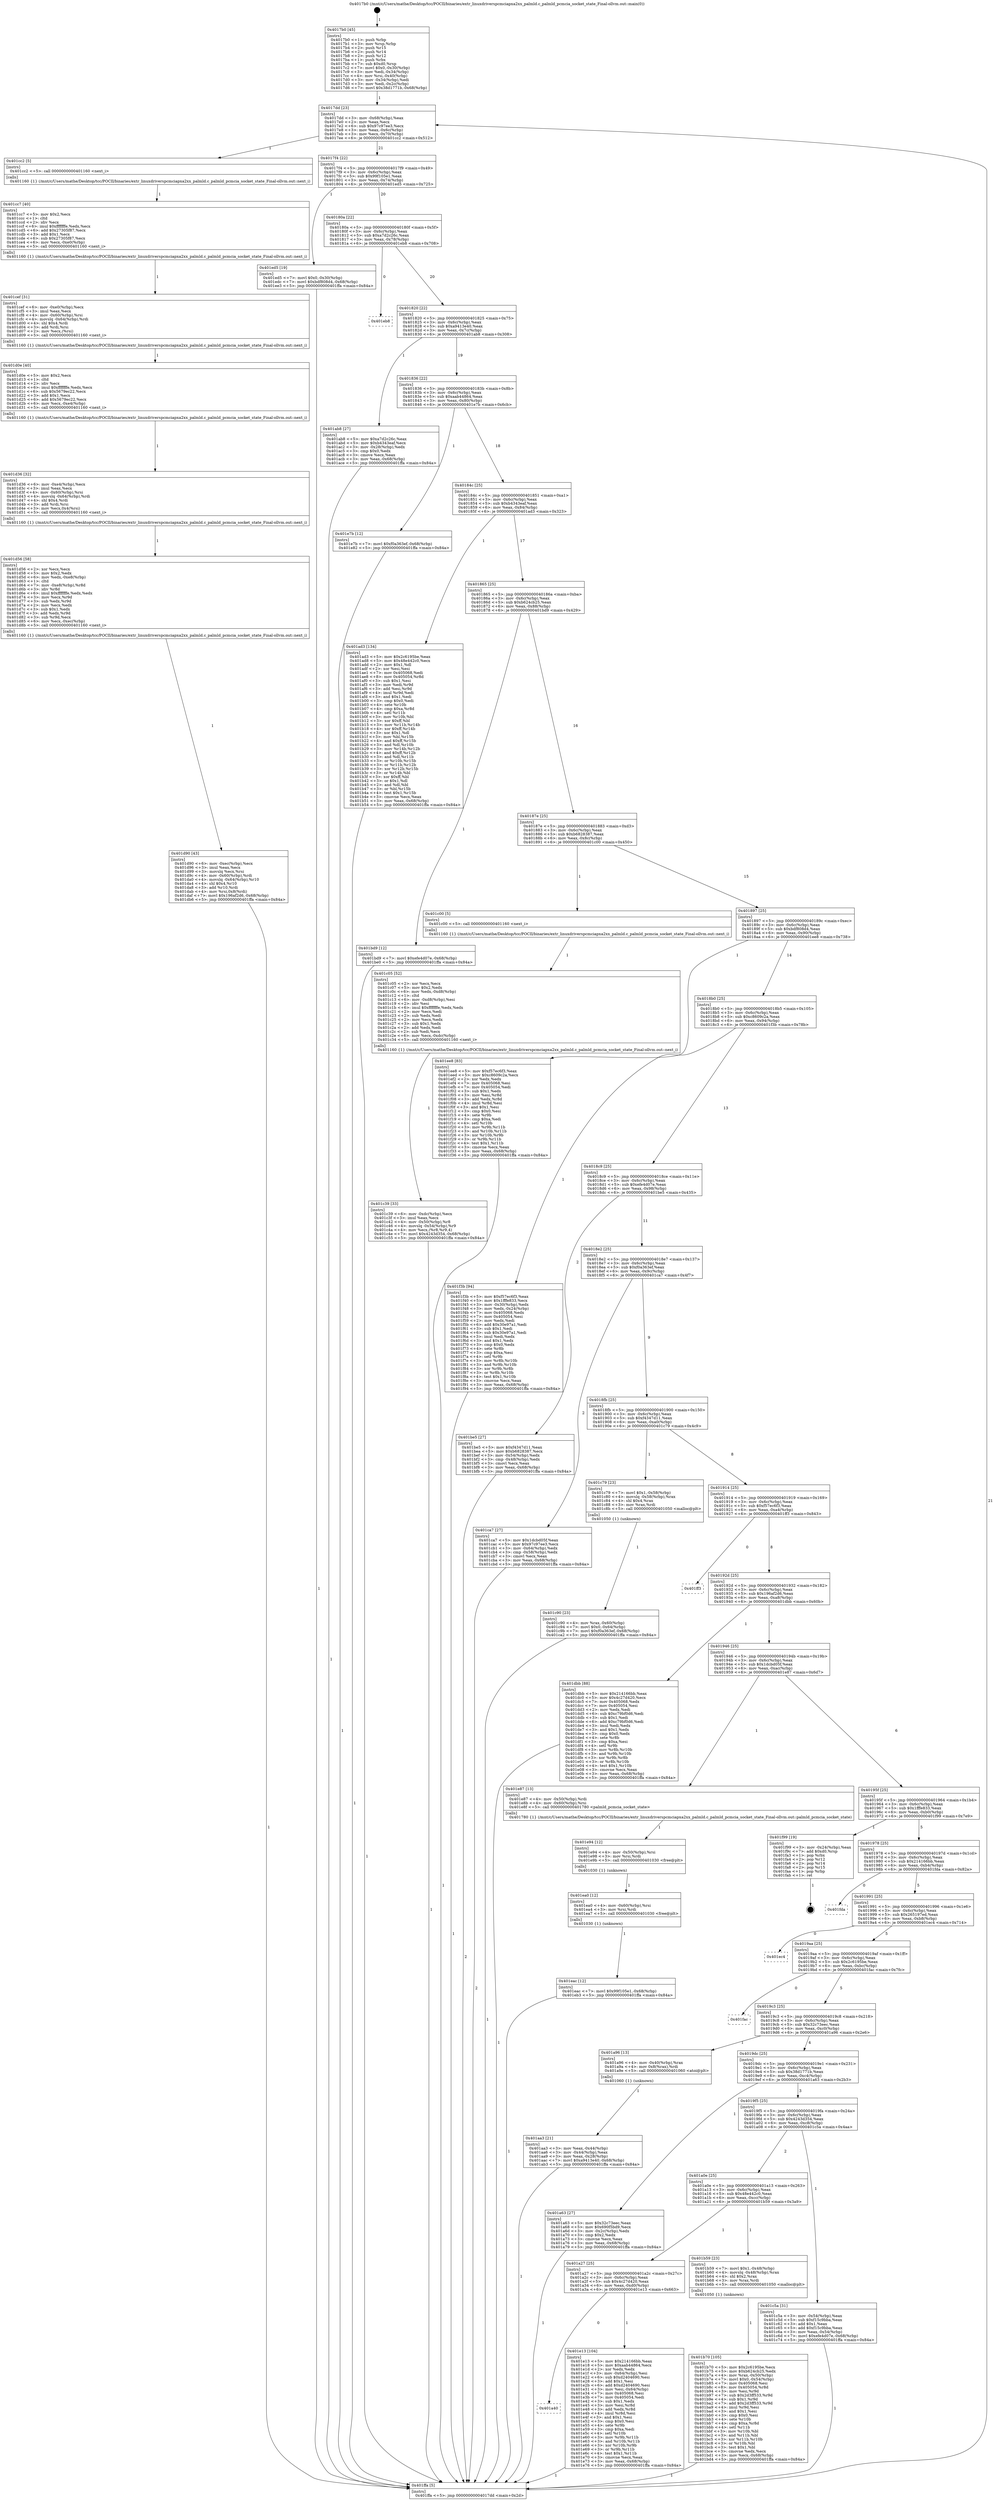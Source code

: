 digraph "0x4017b0" {
  label = "0x4017b0 (/mnt/c/Users/mathe/Desktop/tcc/POCII/binaries/extr_linuxdriverspcmciapxa2xx_palmld.c_palmld_pcmcia_socket_state_Final-ollvm.out::main(0))"
  labelloc = "t"
  node[shape=record]

  Entry [label="",width=0.3,height=0.3,shape=circle,fillcolor=black,style=filled]
  "0x4017dd" [label="{
     0x4017dd [23]\l
     | [instrs]\l
     &nbsp;&nbsp;0x4017dd \<+3\>: mov -0x68(%rbp),%eax\l
     &nbsp;&nbsp;0x4017e0 \<+2\>: mov %eax,%ecx\l
     &nbsp;&nbsp;0x4017e2 \<+6\>: sub $0x97c97ee3,%ecx\l
     &nbsp;&nbsp;0x4017e8 \<+3\>: mov %eax,-0x6c(%rbp)\l
     &nbsp;&nbsp;0x4017eb \<+3\>: mov %ecx,-0x70(%rbp)\l
     &nbsp;&nbsp;0x4017ee \<+6\>: je 0000000000401cc2 \<main+0x512\>\l
  }"]
  "0x401cc2" [label="{
     0x401cc2 [5]\l
     | [instrs]\l
     &nbsp;&nbsp;0x401cc2 \<+5\>: call 0000000000401160 \<next_i\>\l
     | [calls]\l
     &nbsp;&nbsp;0x401160 \{1\} (/mnt/c/Users/mathe/Desktop/tcc/POCII/binaries/extr_linuxdriverspcmciapxa2xx_palmld.c_palmld_pcmcia_socket_state_Final-ollvm.out::next_i)\l
  }"]
  "0x4017f4" [label="{
     0x4017f4 [22]\l
     | [instrs]\l
     &nbsp;&nbsp;0x4017f4 \<+5\>: jmp 00000000004017f9 \<main+0x49\>\l
     &nbsp;&nbsp;0x4017f9 \<+3\>: mov -0x6c(%rbp),%eax\l
     &nbsp;&nbsp;0x4017fc \<+5\>: sub $0x99f105e1,%eax\l
     &nbsp;&nbsp;0x401801 \<+3\>: mov %eax,-0x74(%rbp)\l
     &nbsp;&nbsp;0x401804 \<+6\>: je 0000000000401ed5 \<main+0x725\>\l
  }"]
  Exit [label="",width=0.3,height=0.3,shape=circle,fillcolor=black,style=filled,peripheries=2]
  "0x401ed5" [label="{
     0x401ed5 [19]\l
     | [instrs]\l
     &nbsp;&nbsp;0x401ed5 \<+7\>: movl $0x0,-0x30(%rbp)\l
     &nbsp;&nbsp;0x401edc \<+7\>: movl $0xbdf808d4,-0x68(%rbp)\l
     &nbsp;&nbsp;0x401ee3 \<+5\>: jmp 0000000000401ffa \<main+0x84a\>\l
  }"]
  "0x40180a" [label="{
     0x40180a [22]\l
     | [instrs]\l
     &nbsp;&nbsp;0x40180a \<+5\>: jmp 000000000040180f \<main+0x5f\>\l
     &nbsp;&nbsp;0x40180f \<+3\>: mov -0x6c(%rbp),%eax\l
     &nbsp;&nbsp;0x401812 \<+5\>: sub $0xa7d2c26c,%eax\l
     &nbsp;&nbsp;0x401817 \<+3\>: mov %eax,-0x78(%rbp)\l
     &nbsp;&nbsp;0x40181a \<+6\>: je 0000000000401eb8 \<main+0x708\>\l
  }"]
  "0x401eac" [label="{
     0x401eac [12]\l
     | [instrs]\l
     &nbsp;&nbsp;0x401eac \<+7\>: movl $0x99f105e1,-0x68(%rbp)\l
     &nbsp;&nbsp;0x401eb3 \<+5\>: jmp 0000000000401ffa \<main+0x84a\>\l
  }"]
  "0x401eb8" [label="{
     0x401eb8\l
  }", style=dashed]
  "0x401820" [label="{
     0x401820 [22]\l
     | [instrs]\l
     &nbsp;&nbsp;0x401820 \<+5\>: jmp 0000000000401825 \<main+0x75\>\l
     &nbsp;&nbsp;0x401825 \<+3\>: mov -0x6c(%rbp),%eax\l
     &nbsp;&nbsp;0x401828 \<+5\>: sub $0xa9413e40,%eax\l
     &nbsp;&nbsp;0x40182d \<+3\>: mov %eax,-0x7c(%rbp)\l
     &nbsp;&nbsp;0x401830 \<+6\>: je 0000000000401ab8 \<main+0x308\>\l
  }"]
  "0x401ea0" [label="{
     0x401ea0 [12]\l
     | [instrs]\l
     &nbsp;&nbsp;0x401ea0 \<+4\>: mov -0x60(%rbp),%rsi\l
     &nbsp;&nbsp;0x401ea4 \<+3\>: mov %rsi,%rdi\l
     &nbsp;&nbsp;0x401ea7 \<+5\>: call 0000000000401030 \<free@plt\>\l
     | [calls]\l
     &nbsp;&nbsp;0x401030 \{1\} (unknown)\l
  }"]
  "0x401ab8" [label="{
     0x401ab8 [27]\l
     | [instrs]\l
     &nbsp;&nbsp;0x401ab8 \<+5\>: mov $0xa7d2c26c,%eax\l
     &nbsp;&nbsp;0x401abd \<+5\>: mov $0xb4343eaf,%ecx\l
     &nbsp;&nbsp;0x401ac2 \<+3\>: mov -0x28(%rbp),%edx\l
     &nbsp;&nbsp;0x401ac5 \<+3\>: cmp $0x0,%edx\l
     &nbsp;&nbsp;0x401ac8 \<+3\>: cmove %ecx,%eax\l
     &nbsp;&nbsp;0x401acb \<+3\>: mov %eax,-0x68(%rbp)\l
     &nbsp;&nbsp;0x401ace \<+5\>: jmp 0000000000401ffa \<main+0x84a\>\l
  }"]
  "0x401836" [label="{
     0x401836 [22]\l
     | [instrs]\l
     &nbsp;&nbsp;0x401836 \<+5\>: jmp 000000000040183b \<main+0x8b\>\l
     &nbsp;&nbsp;0x40183b \<+3\>: mov -0x6c(%rbp),%eax\l
     &nbsp;&nbsp;0x40183e \<+5\>: sub $0xaab44864,%eax\l
     &nbsp;&nbsp;0x401843 \<+3\>: mov %eax,-0x80(%rbp)\l
     &nbsp;&nbsp;0x401846 \<+6\>: je 0000000000401e7b \<main+0x6cb\>\l
  }"]
  "0x401e94" [label="{
     0x401e94 [12]\l
     | [instrs]\l
     &nbsp;&nbsp;0x401e94 \<+4\>: mov -0x50(%rbp),%rsi\l
     &nbsp;&nbsp;0x401e98 \<+3\>: mov %rsi,%rdi\l
     &nbsp;&nbsp;0x401e9b \<+5\>: call 0000000000401030 \<free@plt\>\l
     | [calls]\l
     &nbsp;&nbsp;0x401030 \{1\} (unknown)\l
  }"]
  "0x401e7b" [label="{
     0x401e7b [12]\l
     | [instrs]\l
     &nbsp;&nbsp;0x401e7b \<+7\>: movl $0xf0a363ef,-0x68(%rbp)\l
     &nbsp;&nbsp;0x401e82 \<+5\>: jmp 0000000000401ffa \<main+0x84a\>\l
  }"]
  "0x40184c" [label="{
     0x40184c [25]\l
     | [instrs]\l
     &nbsp;&nbsp;0x40184c \<+5\>: jmp 0000000000401851 \<main+0xa1\>\l
     &nbsp;&nbsp;0x401851 \<+3\>: mov -0x6c(%rbp),%eax\l
     &nbsp;&nbsp;0x401854 \<+5\>: sub $0xb4343eaf,%eax\l
     &nbsp;&nbsp;0x401859 \<+6\>: mov %eax,-0x84(%rbp)\l
     &nbsp;&nbsp;0x40185f \<+6\>: je 0000000000401ad3 \<main+0x323\>\l
  }"]
  "0x401a40" [label="{
     0x401a40\l
  }", style=dashed]
  "0x401ad3" [label="{
     0x401ad3 [134]\l
     | [instrs]\l
     &nbsp;&nbsp;0x401ad3 \<+5\>: mov $0x2c6195be,%eax\l
     &nbsp;&nbsp;0x401ad8 \<+5\>: mov $0x48e442c0,%ecx\l
     &nbsp;&nbsp;0x401add \<+2\>: mov $0x1,%dl\l
     &nbsp;&nbsp;0x401adf \<+2\>: xor %esi,%esi\l
     &nbsp;&nbsp;0x401ae1 \<+7\>: mov 0x405068,%edi\l
     &nbsp;&nbsp;0x401ae8 \<+8\>: mov 0x405054,%r8d\l
     &nbsp;&nbsp;0x401af0 \<+3\>: sub $0x1,%esi\l
     &nbsp;&nbsp;0x401af3 \<+3\>: mov %edi,%r9d\l
     &nbsp;&nbsp;0x401af6 \<+3\>: add %esi,%r9d\l
     &nbsp;&nbsp;0x401af9 \<+4\>: imul %r9d,%edi\l
     &nbsp;&nbsp;0x401afd \<+3\>: and $0x1,%edi\l
     &nbsp;&nbsp;0x401b00 \<+3\>: cmp $0x0,%edi\l
     &nbsp;&nbsp;0x401b03 \<+4\>: sete %r10b\l
     &nbsp;&nbsp;0x401b07 \<+4\>: cmp $0xa,%r8d\l
     &nbsp;&nbsp;0x401b0b \<+4\>: setl %r11b\l
     &nbsp;&nbsp;0x401b0f \<+3\>: mov %r10b,%bl\l
     &nbsp;&nbsp;0x401b12 \<+3\>: xor $0xff,%bl\l
     &nbsp;&nbsp;0x401b15 \<+3\>: mov %r11b,%r14b\l
     &nbsp;&nbsp;0x401b18 \<+4\>: xor $0xff,%r14b\l
     &nbsp;&nbsp;0x401b1c \<+3\>: xor $0x1,%dl\l
     &nbsp;&nbsp;0x401b1f \<+3\>: mov %bl,%r15b\l
     &nbsp;&nbsp;0x401b22 \<+4\>: and $0xff,%r15b\l
     &nbsp;&nbsp;0x401b26 \<+3\>: and %dl,%r10b\l
     &nbsp;&nbsp;0x401b29 \<+3\>: mov %r14b,%r12b\l
     &nbsp;&nbsp;0x401b2c \<+4\>: and $0xff,%r12b\l
     &nbsp;&nbsp;0x401b30 \<+3\>: and %dl,%r11b\l
     &nbsp;&nbsp;0x401b33 \<+3\>: or %r10b,%r15b\l
     &nbsp;&nbsp;0x401b36 \<+3\>: or %r11b,%r12b\l
     &nbsp;&nbsp;0x401b39 \<+3\>: xor %r12b,%r15b\l
     &nbsp;&nbsp;0x401b3c \<+3\>: or %r14b,%bl\l
     &nbsp;&nbsp;0x401b3f \<+3\>: xor $0xff,%bl\l
     &nbsp;&nbsp;0x401b42 \<+3\>: or $0x1,%dl\l
     &nbsp;&nbsp;0x401b45 \<+2\>: and %dl,%bl\l
     &nbsp;&nbsp;0x401b47 \<+3\>: or %bl,%r15b\l
     &nbsp;&nbsp;0x401b4a \<+4\>: test $0x1,%r15b\l
     &nbsp;&nbsp;0x401b4e \<+3\>: cmovne %ecx,%eax\l
     &nbsp;&nbsp;0x401b51 \<+3\>: mov %eax,-0x68(%rbp)\l
     &nbsp;&nbsp;0x401b54 \<+5\>: jmp 0000000000401ffa \<main+0x84a\>\l
  }"]
  "0x401865" [label="{
     0x401865 [25]\l
     | [instrs]\l
     &nbsp;&nbsp;0x401865 \<+5\>: jmp 000000000040186a \<main+0xba\>\l
     &nbsp;&nbsp;0x40186a \<+3\>: mov -0x6c(%rbp),%eax\l
     &nbsp;&nbsp;0x40186d \<+5\>: sub $0xb624cb25,%eax\l
     &nbsp;&nbsp;0x401872 \<+6\>: mov %eax,-0x88(%rbp)\l
     &nbsp;&nbsp;0x401878 \<+6\>: je 0000000000401bd9 \<main+0x429\>\l
  }"]
  "0x401e13" [label="{
     0x401e13 [104]\l
     | [instrs]\l
     &nbsp;&nbsp;0x401e13 \<+5\>: mov $0x214166bb,%eax\l
     &nbsp;&nbsp;0x401e18 \<+5\>: mov $0xaab44864,%ecx\l
     &nbsp;&nbsp;0x401e1d \<+2\>: xor %edx,%edx\l
     &nbsp;&nbsp;0x401e1f \<+3\>: mov -0x64(%rbp),%esi\l
     &nbsp;&nbsp;0x401e22 \<+6\>: sub $0xd2404690,%esi\l
     &nbsp;&nbsp;0x401e28 \<+3\>: add $0x1,%esi\l
     &nbsp;&nbsp;0x401e2b \<+6\>: add $0xd2404690,%esi\l
     &nbsp;&nbsp;0x401e31 \<+3\>: mov %esi,-0x64(%rbp)\l
     &nbsp;&nbsp;0x401e34 \<+7\>: mov 0x405068,%esi\l
     &nbsp;&nbsp;0x401e3b \<+7\>: mov 0x405054,%edi\l
     &nbsp;&nbsp;0x401e42 \<+3\>: sub $0x1,%edx\l
     &nbsp;&nbsp;0x401e45 \<+3\>: mov %esi,%r8d\l
     &nbsp;&nbsp;0x401e48 \<+3\>: add %edx,%r8d\l
     &nbsp;&nbsp;0x401e4b \<+4\>: imul %r8d,%esi\l
     &nbsp;&nbsp;0x401e4f \<+3\>: and $0x1,%esi\l
     &nbsp;&nbsp;0x401e52 \<+3\>: cmp $0x0,%esi\l
     &nbsp;&nbsp;0x401e55 \<+4\>: sete %r9b\l
     &nbsp;&nbsp;0x401e59 \<+3\>: cmp $0xa,%edi\l
     &nbsp;&nbsp;0x401e5c \<+4\>: setl %r10b\l
     &nbsp;&nbsp;0x401e60 \<+3\>: mov %r9b,%r11b\l
     &nbsp;&nbsp;0x401e63 \<+3\>: and %r10b,%r11b\l
     &nbsp;&nbsp;0x401e66 \<+3\>: xor %r10b,%r9b\l
     &nbsp;&nbsp;0x401e69 \<+3\>: or %r9b,%r11b\l
     &nbsp;&nbsp;0x401e6c \<+4\>: test $0x1,%r11b\l
     &nbsp;&nbsp;0x401e70 \<+3\>: cmovne %ecx,%eax\l
     &nbsp;&nbsp;0x401e73 \<+3\>: mov %eax,-0x68(%rbp)\l
     &nbsp;&nbsp;0x401e76 \<+5\>: jmp 0000000000401ffa \<main+0x84a\>\l
  }"]
  "0x401bd9" [label="{
     0x401bd9 [12]\l
     | [instrs]\l
     &nbsp;&nbsp;0x401bd9 \<+7\>: movl $0xefe4d07e,-0x68(%rbp)\l
     &nbsp;&nbsp;0x401be0 \<+5\>: jmp 0000000000401ffa \<main+0x84a\>\l
  }"]
  "0x40187e" [label="{
     0x40187e [25]\l
     | [instrs]\l
     &nbsp;&nbsp;0x40187e \<+5\>: jmp 0000000000401883 \<main+0xd3\>\l
     &nbsp;&nbsp;0x401883 \<+3\>: mov -0x6c(%rbp),%eax\l
     &nbsp;&nbsp;0x401886 \<+5\>: sub $0xb6828387,%eax\l
     &nbsp;&nbsp;0x40188b \<+6\>: mov %eax,-0x8c(%rbp)\l
     &nbsp;&nbsp;0x401891 \<+6\>: je 0000000000401c00 \<main+0x450\>\l
  }"]
  "0x401d90" [label="{
     0x401d90 [43]\l
     | [instrs]\l
     &nbsp;&nbsp;0x401d90 \<+6\>: mov -0xec(%rbp),%ecx\l
     &nbsp;&nbsp;0x401d96 \<+3\>: imul %eax,%ecx\l
     &nbsp;&nbsp;0x401d99 \<+3\>: movslq %ecx,%rsi\l
     &nbsp;&nbsp;0x401d9c \<+4\>: mov -0x60(%rbp),%rdi\l
     &nbsp;&nbsp;0x401da0 \<+4\>: movslq -0x64(%rbp),%r10\l
     &nbsp;&nbsp;0x401da4 \<+4\>: shl $0x4,%r10\l
     &nbsp;&nbsp;0x401da8 \<+3\>: add %r10,%rdi\l
     &nbsp;&nbsp;0x401dab \<+4\>: mov %rsi,0x8(%rdi)\l
     &nbsp;&nbsp;0x401daf \<+7\>: movl $0x196af2d6,-0x68(%rbp)\l
     &nbsp;&nbsp;0x401db6 \<+5\>: jmp 0000000000401ffa \<main+0x84a\>\l
  }"]
  "0x401c00" [label="{
     0x401c00 [5]\l
     | [instrs]\l
     &nbsp;&nbsp;0x401c00 \<+5\>: call 0000000000401160 \<next_i\>\l
     | [calls]\l
     &nbsp;&nbsp;0x401160 \{1\} (/mnt/c/Users/mathe/Desktop/tcc/POCII/binaries/extr_linuxdriverspcmciapxa2xx_palmld.c_palmld_pcmcia_socket_state_Final-ollvm.out::next_i)\l
  }"]
  "0x401897" [label="{
     0x401897 [25]\l
     | [instrs]\l
     &nbsp;&nbsp;0x401897 \<+5\>: jmp 000000000040189c \<main+0xec\>\l
     &nbsp;&nbsp;0x40189c \<+3\>: mov -0x6c(%rbp),%eax\l
     &nbsp;&nbsp;0x40189f \<+5\>: sub $0xbdf808d4,%eax\l
     &nbsp;&nbsp;0x4018a4 \<+6\>: mov %eax,-0x90(%rbp)\l
     &nbsp;&nbsp;0x4018aa \<+6\>: je 0000000000401ee8 \<main+0x738\>\l
  }"]
  "0x401d56" [label="{
     0x401d56 [58]\l
     | [instrs]\l
     &nbsp;&nbsp;0x401d56 \<+2\>: xor %ecx,%ecx\l
     &nbsp;&nbsp;0x401d58 \<+5\>: mov $0x2,%edx\l
     &nbsp;&nbsp;0x401d5d \<+6\>: mov %edx,-0xe8(%rbp)\l
     &nbsp;&nbsp;0x401d63 \<+1\>: cltd\l
     &nbsp;&nbsp;0x401d64 \<+7\>: mov -0xe8(%rbp),%r8d\l
     &nbsp;&nbsp;0x401d6b \<+3\>: idiv %r8d\l
     &nbsp;&nbsp;0x401d6e \<+6\>: imul $0xfffffffe,%edx,%edx\l
     &nbsp;&nbsp;0x401d74 \<+3\>: mov %ecx,%r9d\l
     &nbsp;&nbsp;0x401d77 \<+3\>: sub %edx,%r9d\l
     &nbsp;&nbsp;0x401d7a \<+2\>: mov %ecx,%edx\l
     &nbsp;&nbsp;0x401d7c \<+3\>: sub $0x1,%edx\l
     &nbsp;&nbsp;0x401d7f \<+3\>: add %edx,%r9d\l
     &nbsp;&nbsp;0x401d82 \<+3\>: sub %r9d,%ecx\l
     &nbsp;&nbsp;0x401d85 \<+6\>: mov %ecx,-0xec(%rbp)\l
     &nbsp;&nbsp;0x401d8b \<+5\>: call 0000000000401160 \<next_i\>\l
     | [calls]\l
     &nbsp;&nbsp;0x401160 \{1\} (/mnt/c/Users/mathe/Desktop/tcc/POCII/binaries/extr_linuxdriverspcmciapxa2xx_palmld.c_palmld_pcmcia_socket_state_Final-ollvm.out::next_i)\l
  }"]
  "0x401ee8" [label="{
     0x401ee8 [83]\l
     | [instrs]\l
     &nbsp;&nbsp;0x401ee8 \<+5\>: mov $0xf57ec6f3,%eax\l
     &nbsp;&nbsp;0x401eed \<+5\>: mov $0xc8609c2a,%ecx\l
     &nbsp;&nbsp;0x401ef2 \<+2\>: xor %edx,%edx\l
     &nbsp;&nbsp;0x401ef4 \<+7\>: mov 0x405068,%esi\l
     &nbsp;&nbsp;0x401efb \<+7\>: mov 0x405054,%edi\l
     &nbsp;&nbsp;0x401f02 \<+3\>: sub $0x1,%edx\l
     &nbsp;&nbsp;0x401f05 \<+3\>: mov %esi,%r8d\l
     &nbsp;&nbsp;0x401f08 \<+3\>: add %edx,%r8d\l
     &nbsp;&nbsp;0x401f0b \<+4\>: imul %r8d,%esi\l
     &nbsp;&nbsp;0x401f0f \<+3\>: and $0x1,%esi\l
     &nbsp;&nbsp;0x401f12 \<+3\>: cmp $0x0,%esi\l
     &nbsp;&nbsp;0x401f15 \<+4\>: sete %r9b\l
     &nbsp;&nbsp;0x401f19 \<+3\>: cmp $0xa,%edi\l
     &nbsp;&nbsp;0x401f1c \<+4\>: setl %r10b\l
     &nbsp;&nbsp;0x401f20 \<+3\>: mov %r9b,%r11b\l
     &nbsp;&nbsp;0x401f23 \<+3\>: and %r10b,%r11b\l
     &nbsp;&nbsp;0x401f26 \<+3\>: xor %r10b,%r9b\l
     &nbsp;&nbsp;0x401f29 \<+3\>: or %r9b,%r11b\l
     &nbsp;&nbsp;0x401f2c \<+4\>: test $0x1,%r11b\l
     &nbsp;&nbsp;0x401f30 \<+3\>: cmovne %ecx,%eax\l
     &nbsp;&nbsp;0x401f33 \<+3\>: mov %eax,-0x68(%rbp)\l
     &nbsp;&nbsp;0x401f36 \<+5\>: jmp 0000000000401ffa \<main+0x84a\>\l
  }"]
  "0x4018b0" [label="{
     0x4018b0 [25]\l
     | [instrs]\l
     &nbsp;&nbsp;0x4018b0 \<+5\>: jmp 00000000004018b5 \<main+0x105\>\l
     &nbsp;&nbsp;0x4018b5 \<+3\>: mov -0x6c(%rbp),%eax\l
     &nbsp;&nbsp;0x4018b8 \<+5\>: sub $0xc8609c2a,%eax\l
     &nbsp;&nbsp;0x4018bd \<+6\>: mov %eax,-0x94(%rbp)\l
     &nbsp;&nbsp;0x4018c3 \<+6\>: je 0000000000401f3b \<main+0x78b\>\l
  }"]
  "0x401d36" [label="{
     0x401d36 [32]\l
     | [instrs]\l
     &nbsp;&nbsp;0x401d36 \<+6\>: mov -0xe4(%rbp),%ecx\l
     &nbsp;&nbsp;0x401d3c \<+3\>: imul %eax,%ecx\l
     &nbsp;&nbsp;0x401d3f \<+4\>: mov -0x60(%rbp),%rsi\l
     &nbsp;&nbsp;0x401d43 \<+4\>: movslq -0x64(%rbp),%rdi\l
     &nbsp;&nbsp;0x401d47 \<+4\>: shl $0x4,%rdi\l
     &nbsp;&nbsp;0x401d4b \<+3\>: add %rdi,%rsi\l
     &nbsp;&nbsp;0x401d4e \<+3\>: mov %ecx,0x4(%rsi)\l
     &nbsp;&nbsp;0x401d51 \<+5\>: call 0000000000401160 \<next_i\>\l
     | [calls]\l
     &nbsp;&nbsp;0x401160 \{1\} (/mnt/c/Users/mathe/Desktop/tcc/POCII/binaries/extr_linuxdriverspcmciapxa2xx_palmld.c_palmld_pcmcia_socket_state_Final-ollvm.out::next_i)\l
  }"]
  "0x401f3b" [label="{
     0x401f3b [94]\l
     | [instrs]\l
     &nbsp;&nbsp;0x401f3b \<+5\>: mov $0xf57ec6f3,%eax\l
     &nbsp;&nbsp;0x401f40 \<+5\>: mov $0x1fffe833,%ecx\l
     &nbsp;&nbsp;0x401f45 \<+3\>: mov -0x30(%rbp),%edx\l
     &nbsp;&nbsp;0x401f48 \<+3\>: mov %edx,-0x24(%rbp)\l
     &nbsp;&nbsp;0x401f4b \<+7\>: mov 0x405068,%edx\l
     &nbsp;&nbsp;0x401f52 \<+7\>: mov 0x405054,%esi\l
     &nbsp;&nbsp;0x401f59 \<+2\>: mov %edx,%edi\l
     &nbsp;&nbsp;0x401f5b \<+6\>: add $0x30e97a1,%edi\l
     &nbsp;&nbsp;0x401f61 \<+3\>: sub $0x1,%edi\l
     &nbsp;&nbsp;0x401f64 \<+6\>: sub $0x30e97a1,%edi\l
     &nbsp;&nbsp;0x401f6a \<+3\>: imul %edi,%edx\l
     &nbsp;&nbsp;0x401f6d \<+3\>: and $0x1,%edx\l
     &nbsp;&nbsp;0x401f70 \<+3\>: cmp $0x0,%edx\l
     &nbsp;&nbsp;0x401f73 \<+4\>: sete %r8b\l
     &nbsp;&nbsp;0x401f77 \<+3\>: cmp $0xa,%esi\l
     &nbsp;&nbsp;0x401f7a \<+4\>: setl %r9b\l
     &nbsp;&nbsp;0x401f7e \<+3\>: mov %r8b,%r10b\l
     &nbsp;&nbsp;0x401f81 \<+3\>: and %r9b,%r10b\l
     &nbsp;&nbsp;0x401f84 \<+3\>: xor %r9b,%r8b\l
     &nbsp;&nbsp;0x401f87 \<+3\>: or %r8b,%r10b\l
     &nbsp;&nbsp;0x401f8a \<+4\>: test $0x1,%r10b\l
     &nbsp;&nbsp;0x401f8e \<+3\>: cmovne %ecx,%eax\l
     &nbsp;&nbsp;0x401f91 \<+3\>: mov %eax,-0x68(%rbp)\l
     &nbsp;&nbsp;0x401f94 \<+5\>: jmp 0000000000401ffa \<main+0x84a\>\l
  }"]
  "0x4018c9" [label="{
     0x4018c9 [25]\l
     | [instrs]\l
     &nbsp;&nbsp;0x4018c9 \<+5\>: jmp 00000000004018ce \<main+0x11e\>\l
     &nbsp;&nbsp;0x4018ce \<+3\>: mov -0x6c(%rbp),%eax\l
     &nbsp;&nbsp;0x4018d1 \<+5\>: sub $0xefe4d07e,%eax\l
     &nbsp;&nbsp;0x4018d6 \<+6\>: mov %eax,-0x98(%rbp)\l
     &nbsp;&nbsp;0x4018dc \<+6\>: je 0000000000401be5 \<main+0x435\>\l
  }"]
  "0x401d0e" [label="{
     0x401d0e [40]\l
     | [instrs]\l
     &nbsp;&nbsp;0x401d0e \<+5\>: mov $0x2,%ecx\l
     &nbsp;&nbsp;0x401d13 \<+1\>: cltd\l
     &nbsp;&nbsp;0x401d14 \<+2\>: idiv %ecx\l
     &nbsp;&nbsp;0x401d16 \<+6\>: imul $0xfffffffe,%edx,%ecx\l
     &nbsp;&nbsp;0x401d1c \<+6\>: sub $0x5679ec22,%ecx\l
     &nbsp;&nbsp;0x401d22 \<+3\>: add $0x1,%ecx\l
     &nbsp;&nbsp;0x401d25 \<+6\>: add $0x5679ec22,%ecx\l
     &nbsp;&nbsp;0x401d2b \<+6\>: mov %ecx,-0xe4(%rbp)\l
     &nbsp;&nbsp;0x401d31 \<+5\>: call 0000000000401160 \<next_i\>\l
     | [calls]\l
     &nbsp;&nbsp;0x401160 \{1\} (/mnt/c/Users/mathe/Desktop/tcc/POCII/binaries/extr_linuxdriverspcmciapxa2xx_palmld.c_palmld_pcmcia_socket_state_Final-ollvm.out::next_i)\l
  }"]
  "0x401be5" [label="{
     0x401be5 [27]\l
     | [instrs]\l
     &nbsp;&nbsp;0x401be5 \<+5\>: mov $0xf4347d11,%eax\l
     &nbsp;&nbsp;0x401bea \<+5\>: mov $0xb6828387,%ecx\l
     &nbsp;&nbsp;0x401bef \<+3\>: mov -0x54(%rbp),%edx\l
     &nbsp;&nbsp;0x401bf2 \<+3\>: cmp -0x48(%rbp),%edx\l
     &nbsp;&nbsp;0x401bf5 \<+3\>: cmovl %ecx,%eax\l
     &nbsp;&nbsp;0x401bf8 \<+3\>: mov %eax,-0x68(%rbp)\l
     &nbsp;&nbsp;0x401bfb \<+5\>: jmp 0000000000401ffa \<main+0x84a\>\l
  }"]
  "0x4018e2" [label="{
     0x4018e2 [25]\l
     | [instrs]\l
     &nbsp;&nbsp;0x4018e2 \<+5\>: jmp 00000000004018e7 \<main+0x137\>\l
     &nbsp;&nbsp;0x4018e7 \<+3\>: mov -0x6c(%rbp),%eax\l
     &nbsp;&nbsp;0x4018ea \<+5\>: sub $0xf0a363ef,%eax\l
     &nbsp;&nbsp;0x4018ef \<+6\>: mov %eax,-0x9c(%rbp)\l
     &nbsp;&nbsp;0x4018f5 \<+6\>: je 0000000000401ca7 \<main+0x4f7\>\l
  }"]
  "0x401cef" [label="{
     0x401cef [31]\l
     | [instrs]\l
     &nbsp;&nbsp;0x401cef \<+6\>: mov -0xe0(%rbp),%ecx\l
     &nbsp;&nbsp;0x401cf5 \<+3\>: imul %eax,%ecx\l
     &nbsp;&nbsp;0x401cf8 \<+4\>: mov -0x60(%rbp),%rsi\l
     &nbsp;&nbsp;0x401cfc \<+4\>: movslq -0x64(%rbp),%rdi\l
     &nbsp;&nbsp;0x401d00 \<+4\>: shl $0x4,%rdi\l
     &nbsp;&nbsp;0x401d04 \<+3\>: add %rdi,%rsi\l
     &nbsp;&nbsp;0x401d07 \<+2\>: mov %ecx,(%rsi)\l
     &nbsp;&nbsp;0x401d09 \<+5\>: call 0000000000401160 \<next_i\>\l
     | [calls]\l
     &nbsp;&nbsp;0x401160 \{1\} (/mnt/c/Users/mathe/Desktop/tcc/POCII/binaries/extr_linuxdriverspcmciapxa2xx_palmld.c_palmld_pcmcia_socket_state_Final-ollvm.out::next_i)\l
  }"]
  "0x401ca7" [label="{
     0x401ca7 [27]\l
     | [instrs]\l
     &nbsp;&nbsp;0x401ca7 \<+5\>: mov $0x1dcbd05f,%eax\l
     &nbsp;&nbsp;0x401cac \<+5\>: mov $0x97c97ee3,%ecx\l
     &nbsp;&nbsp;0x401cb1 \<+3\>: mov -0x64(%rbp),%edx\l
     &nbsp;&nbsp;0x401cb4 \<+3\>: cmp -0x58(%rbp),%edx\l
     &nbsp;&nbsp;0x401cb7 \<+3\>: cmovl %ecx,%eax\l
     &nbsp;&nbsp;0x401cba \<+3\>: mov %eax,-0x68(%rbp)\l
     &nbsp;&nbsp;0x401cbd \<+5\>: jmp 0000000000401ffa \<main+0x84a\>\l
  }"]
  "0x4018fb" [label="{
     0x4018fb [25]\l
     | [instrs]\l
     &nbsp;&nbsp;0x4018fb \<+5\>: jmp 0000000000401900 \<main+0x150\>\l
     &nbsp;&nbsp;0x401900 \<+3\>: mov -0x6c(%rbp),%eax\l
     &nbsp;&nbsp;0x401903 \<+5\>: sub $0xf4347d11,%eax\l
     &nbsp;&nbsp;0x401908 \<+6\>: mov %eax,-0xa0(%rbp)\l
     &nbsp;&nbsp;0x40190e \<+6\>: je 0000000000401c79 \<main+0x4c9\>\l
  }"]
  "0x401cc7" [label="{
     0x401cc7 [40]\l
     | [instrs]\l
     &nbsp;&nbsp;0x401cc7 \<+5\>: mov $0x2,%ecx\l
     &nbsp;&nbsp;0x401ccc \<+1\>: cltd\l
     &nbsp;&nbsp;0x401ccd \<+2\>: idiv %ecx\l
     &nbsp;&nbsp;0x401ccf \<+6\>: imul $0xfffffffe,%edx,%ecx\l
     &nbsp;&nbsp;0x401cd5 \<+6\>: add $0x27305f87,%ecx\l
     &nbsp;&nbsp;0x401cdb \<+3\>: add $0x1,%ecx\l
     &nbsp;&nbsp;0x401cde \<+6\>: sub $0x27305f87,%ecx\l
     &nbsp;&nbsp;0x401ce4 \<+6\>: mov %ecx,-0xe0(%rbp)\l
     &nbsp;&nbsp;0x401cea \<+5\>: call 0000000000401160 \<next_i\>\l
     | [calls]\l
     &nbsp;&nbsp;0x401160 \{1\} (/mnt/c/Users/mathe/Desktop/tcc/POCII/binaries/extr_linuxdriverspcmciapxa2xx_palmld.c_palmld_pcmcia_socket_state_Final-ollvm.out::next_i)\l
  }"]
  "0x401c79" [label="{
     0x401c79 [23]\l
     | [instrs]\l
     &nbsp;&nbsp;0x401c79 \<+7\>: movl $0x1,-0x58(%rbp)\l
     &nbsp;&nbsp;0x401c80 \<+4\>: movslq -0x58(%rbp),%rax\l
     &nbsp;&nbsp;0x401c84 \<+4\>: shl $0x4,%rax\l
     &nbsp;&nbsp;0x401c88 \<+3\>: mov %rax,%rdi\l
     &nbsp;&nbsp;0x401c8b \<+5\>: call 0000000000401050 \<malloc@plt\>\l
     | [calls]\l
     &nbsp;&nbsp;0x401050 \{1\} (unknown)\l
  }"]
  "0x401914" [label="{
     0x401914 [25]\l
     | [instrs]\l
     &nbsp;&nbsp;0x401914 \<+5\>: jmp 0000000000401919 \<main+0x169\>\l
     &nbsp;&nbsp;0x401919 \<+3\>: mov -0x6c(%rbp),%eax\l
     &nbsp;&nbsp;0x40191c \<+5\>: sub $0xf57ec6f3,%eax\l
     &nbsp;&nbsp;0x401921 \<+6\>: mov %eax,-0xa4(%rbp)\l
     &nbsp;&nbsp;0x401927 \<+6\>: je 0000000000401ff3 \<main+0x843\>\l
  }"]
  "0x401c90" [label="{
     0x401c90 [23]\l
     | [instrs]\l
     &nbsp;&nbsp;0x401c90 \<+4\>: mov %rax,-0x60(%rbp)\l
     &nbsp;&nbsp;0x401c94 \<+7\>: movl $0x0,-0x64(%rbp)\l
     &nbsp;&nbsp;0x401c9b \<+7\>: movl $0xf0a363ef,-0x68(%rbp)\l
     &nbsp;&nbsp;0x401ca2 \<+5\>: jmp 0000000000401ffa \<main+0x84a\>\l
  }"]
  "0x401ff3" [label="{
     0x401ff3\l
  }", style=dashed]
  "0x40192d" [label="{
     0x40192d [25]\l
     | [instrs]\l
     &nbsp;&nbsp;0x40192d \<+5\>: jmp 0000000000401932 \<main+0x182\>\l
     &nbsp;&nbsp;0x401932 \<+3\>: mov -0x6c(%rbp),%eax\l
     &nbsp;&nbsp;0x401935 \<+5\>: sub $0x196af2d6,%eax\l
     &nbsp;&nbsp;0x40193a \<+6\>: mov %eax,-0xa8(%rbp)\l
     &nbsp;&nbsp;0x401940 \<+6\>: je 0000000000401dbb \<main+0x60b\>\l
  }"]
  "0x401c39" [label="{
     0x401c39 [33]\l
     | [instrs]\l
     &nbsp;&nbsp;0x401c39 \<+6\>: mov -0xdc(%rbp),%ecx\l
     &nbsp;&nbsp;0x401c3f \<+3\>: imul %eax,%ecx\l
     &nbsp;&nbsp;0x401c42 \<+4\>: mov -0x50(%rbp),%r8\l
     &nbsp;&nbsp;0x401c46 \<+4\>: movslq -0x54(%rbp),%r9\l
     &nbsp;&nbsp;0x401c4a \<+4\>: mov %ecx,(%r8,%r9,4)\l
     &nbsp;&nbsp;0x401c4e \<+7\>: movl $0x4243d354,-0x68(%rbp)\l
     &nbsp;&nbsp;0x401c55 \<+5\>: jmp 0000000000401ffa \<main+0x84a\>\l
  }"]
  "0x401dbb" [label="{
     0x401dbb [88]\l
     | [instrs]\l
     &nbsp;&nbsp;0x401dbb \<+5\>: mov $0x214166bb,%eax\l
     &nbsp;&nbsp;0x401dc0 \<+5\>: mov $0x4c27d420,%ecx\l
     &nbsp;&nbsp;0x401dc5 \<+7\>: mov 0x405068,%edx\l
     &nbsp;&nbsp;0x401dcc \<+7\>: mov 0x405054,%esi\l
     &nbsp;&nbsp;0x401dd3 \<+2\>: mov %edx,%edi\l
     &nbsp;&nbsp;0x401dd5 \<+6\>: sub $0xc79bf0d6,%edi\l
     &nbsp;&nbsp;0x401ddb \<+3\>: sub $0x1,%edi\l
     &nbsp;&nbsp;0x401dde \<+6\>: add $0xc79bf0d6,%edi\l
     &nbsp;&nbsp;0x401de4 \<+3\>: imul %edi,%edx\l
     &nbsp;&nbsp;0x401de7 \<+3\>: and $0x1,%edx\l
     &nbsp;&nbsp;0x401dea \<+3\>: cmp $0x0,%edx\l
     &nbsp;&nbsp;0x401ded \<+4\>: sete %r8b\l
     &nbsp;&nbsp;0x401df1 \<+3\>: cmp $0xa,%esi\l
     &nbsp;&nbsp;0x401df4 \<+4\>: setl %r9b\l
     &nbsp;&nbsp;0x401df8 \<+3\>: mov %r8b,%r10b\l
     &nbsp;&nbsp;0x401dfb \<+3\>: and %r9b,%r10b\l
     &nbsp;&nbsp;0x401dfe \<+3\>: xor %r9b,%r8b\l
     &nbsp;&nbsp;0x401e01 \<+3\>: or %r8b,%r10b\l
     &nbsp;&nbsp;0x401e04 \<+4\>: test $0x1,%r10b\l
     &nbsp;&nbsp;0x401e08 \<+3\>: cmovne %ecx,%eax\l
     &nbsp;&nbsp;0x401e0b \<+3\>: mov %eax,-0x68(%rbp)\l
     &nbsp;&nbsp;0x401e0e \<+5\>: jmp 0000000000401ffa \<main+0x84a\>\l
  }"]
  "0x401946" [label="{
     0x401946 [25]\l
     | [instrs]\l
     &nbsp;&nbsp;0x401946 \<+5\>: jmp 000000000040194b \<main+0x19b\>\l
     &nbsp;&nbsp;0x40194b \<+3\>: mov -0x6c(%rbp),%eax\l
     &nbsp;&nbsp;0x40194e \<+5\>: sub $0x1dcbd05f,%eax\l
     &nbsp;&nbsp;0x401953 \<+6\>: mov %eax,-0xac(%rbp)\l
     &nbsp;&nbsp;0x401959 \<+6\>: je 0000000000401e87 \<main+0x6d7\>\l
  }"]
  "0x401c05" [label="{
     0x401c05 [52]\l
     | [instrs]\l
     &nbsp;&nbsp;0x401c05 \<+2\>: xor %ecx,%ecx\l
     &nbsp;&nbsp;0x401c07 \<+5\>: mov $0x2,%edx\l
     &nbsp;&nbsp;0x401c0c \<+6\>: mov %edx,-0xd8(%rbp)\l
     &nbsp;&nbsp;0x401c12 \<+1\>: cltd\l
     &nbsp;&nbsp;0x401c13 \<+6\>: mov -0xd8(%rbp),%esi\l
     &nbsp;&nbsp;0x401c19 \<+2\>: idiv %esi\l
     &nbsp;&nbsp;0x401c1b \<+6\>: imul $0xfffffffe,%edx,%edx\l
     &nbsp;&nbsp;0x401c21 \<+2\>: mov %ecx,%edi\l
     &nbsp;&nbsp;0x401c23 \<+2\>: sub %edx,%edi\l
     &nbsp;&nbsp;0x401c25 \<+2\>: mov %ecx,%edx\l
     &nbsp;&nbsp;0x401c27 \<+3\>: sub $0x1,%edx\l
     &nbsp;&nbsp;0x401c2a \<+2\>: add %edx,%edi\l
     &nbsp;&nbsp;0x401c2c \<+2\>: sub %edi,%ecx\l
     &nbsp;&nbsp;0x401c2e \<+6\>: mov %ecx,-0xdc(%rbp)\l
     &nbsp;&nbsp;0x401c34 \<+5\>: call 0000000000401160 \<next_i\>\l
     | [calls]\l
     &nbsp;&nbsp;0x401160 \{1\} (/mnt/c/Users/mathe/Desktop/tcc/POCII/binaries/extr_linuxdriverspcmciapxa2xx_palmld.c_palmld_pcmcia_socket_state_Final-ollvm.out::next_i)\l
  }"]
  "0x401e87" [label="{
     0x401e87 [13]\l
     | [instrs]\l
     &nbsp;&nbsp;0x401e87 \<+4\>: mov -0x50(%rbp),%rdi\l
     &nbsp;&nbsp;0x401e8b \<+4\>: mov -0x60(%rbp),%rsi\l
     &nbsp;&nbsp;0x401e8f \<+5\>: call 0000000000401780 \<palmld_pcmcia_socket_state\>\l
     | [calls]\l
     &nbsp;&nbsp;0x401780 \{1\} (/mnt/c/Users/mathe/Desktop/tcc/POCII/binaries/extr_linuxdriverspcmciapxa2xx_palmld.c_palmld_pcmcia_socket_state_Final-ollvm.out::palmld_pcmcia_socket_state)\l
  }"]
  "0x40195f" [label="{
     0x40195f [25]\l
     | [instrs]\l
     &nbsp;&nbsp;0x40195f \<+5\>: jmp 0000000000401964 \<main+0x1b4\>\l
     &nbsp;&nbsp;0x401964 \<+3\>: mov -0x6c(%rbp),%eax\l
     &nbsp;&nbsp;0x401967 \<+5\>: sub $0x1fffe833,%eax\l
     &nbsp;&nbsp;0x40196c \<+6\>: mov %eax,-0xb0(%rbp)\l
     &nbsp;&nbsp;0x401972 \<+6\>: je 0000000000401f99 \<main+0x7e9\>\l
  }"]
  "0x401b70" [label="{
     0x401b70 [105]\l
     | [instrs]\l
     &nbsp;&nbsp;0x401b70 \<+5\>: mov $0x2c6195be,%ecx\l
     &nbsp;&nbsp;0x401b75 \<+5\>: mov $0xb624cb25,%edx\l
     &nbsp;&nbsp;0x401b7a \<+4\>: mov %rax,-0x50(%rbp)\l
     &nbsp;&nbsp;0x401b7e \<+7\>: movl $0x0,-0x54(%rbp)\l
     &nbsp;&nbsp;0x401b85 \<+7\>: mov 0x405068,%esi\l
     &nbsp;&nbsp;0x401b8c \<+8\>: mov 0x405054,%r8d\l
     &nbsp;&nbsp;0x401b94 \<+3\>: mov %esi,%r9d\l
     &nbsp;&nbsp;0x401b97 \<+7\>: sub $0x2d3ff533,%r9d\l
     &nbsp;&nbsp;0x401b9e \<+4\>: sub $0x1,%r9d\l
     &nbsp;&nbsp;0x401ba2 \<+7\>: add $0x2d3ff533,%r9d\l
     &nbsp;&nbsp;0x401ba9 \<+4\>: imul %r9d,%esi\l
     &nbsp;&nbsp;0x401bad \<+3\>: and $0x1,%esi\l
     &nbsp;&nbsp;0x401bb0 \<+3\>: cmp $0x0,%esi\l
     &nbsp;&nbsp;0x401bb3 \<+4\>: sete %r10b\l
     &nbsp;&nbsp;0x401bb7 \<+4\>: cmp $0xa,%r8d\l
     &nbsp;&nbsp;0x401bbb \<+4\>: setl %r11b\l
     &nbsp;&nbsp;0x401bbf \<+3\>: mov %r10b,%bl\l
     &nbsp;&nbsp;0x401bc2 \<+3\>: and %r11b,%bl\l
     &nbsp;&nbsp;0x401bc5 \<+3\>: xor %r11b,%r10b\l
     &nbsp;&nbsp;0x401bc8 \<+3\>: or %r10b,%bl\l
     &nbsp;&nbsp;0x401bcb \<+3\>: test $0x1,%bl\l
     &nbsp;&nbsp;0x401bce \<+3\>: cmovne %edx,%ecx\l
     &nbsp;&nbsp;0x401bd1 \<+3\>: mov %ecx,-0x68(%rbp)\l
     &nbsp;&nbsp;0x401bd4 \<+5\>: jmp 0000000000401ffa \<main+0x84a\>\l
  }"]
  "0x401f99" [label="{
     0x401f99 [19]\l
     | [instrs]\l
     &nbsp;&nbsp;0x401f99 \<+3\>: mov -0x24(%rbp),%eax\l
     &nbsp;&nbsp;0x401f9c \<+7\>: add $0xd0,%rsp\l
     &nbsp;&nbsp;0x401fa3 \<+1\>: pop %rbx\l
     &nbsp;&nbsp;0x401fa4 \<+2\>: pop %r12\l
     &nbsp;&nbsp;0x401fa6 \<+2\>: pop %r14\l
     &nbsp;&nbsp;0x401fa8 \<+2\>: pop %r15\l
     &nbsp;&nbsp;0x401faa \<+1\>: pop %rbp\l
     &nbsp;&nbsp;0x401fab \<+1\>: ret\l
  }"]
  "0x401978" [label="{
     0x401978 [25]\l
     | [instrs]\l
     &nbsp;&nbsp;0x401978 \<+5\>: jmp 000000000040197d \<main+0x1cd\>\l
     &nbsp;&nbsp;0x40197d \<+3\>: mov -0x6c(%rbp),%eax\l
     &nbsp;&nbsp;0x401980 \<+5\>: sub $0x214166bb,%eax\l
     &nbsp;&nbsp;0x401985 \<+6\>: mov %eax,-0xb4(%rbp)\l
     &nbsp;&nbsp;0x40198b \<+6\>: je 0000000000401fda \<main+0x82a\>\l
  }"]
  "0x401a27" [label="{
     0x401a27 [25]\l
     | [instrs]\l
     &nbsp;&nbsp;0x401a27 \<+5\>: jmp 0000000000401a2c \<main+0x27c\>\l
     &nbsp;&nbsp;0x401a2c \<+3\>: mov -0x6c(%rbp),%eax\l
     &nbsp;&nbsp;0x401a2f \<+5\>: sub $0x4c27d420,%eax\l
     &nbsp;&nbsp;0x401a34 \<+6\>: mov %eax,-0xd0(%rbp)\l
     &nbsp;&nbsp;0x401a3a \<+6\>: je 0000000000401e13 \<main+0x663\>\l
  }"]
  "0x401fda" [label="{
     0x401fda\l
  }", style=dashed]
  "0x401991" [label="{
     0x401991 [25]\l
     | [instrs]\l
     &nbsp;&nbsp;0x401991 \<+5\>: jmp 0000000000401996 \<main+0x1e6\>\l
     &nbsp;&nbsp;0x401996 \<+3\>: mov -0x6c(%rbp),%eax\l
     &nbsp;&nbsp;0x401999 \<+5\>: sub $0x265197ed,%eax\l
     &nbsp;&nbsp;0x40199e \<+6\>: mov %eax,-0xb8(%rbp)\l
     &nbsp;&nbsp;0x4019a4 \<+6\>: je 0000000000401ec4 \<main+0x714\>\l
  }"]
  "0x401b59" [label="{
     0x401b59 [23]\l
     | [instrs]\l
     &nbsp;&nbsp;0x401b59 \<+7\>: movl $0x1,-0x48(%rbp)\l
     &nbsp;&nbsp;0x401b60 \<+4\>: movslq -0x48(%rbp),%rax\l
     &nbsp;&nbsp;0x401b64 \<+4\>: shl $0x2,%rax\l
     &nbsp;&nbsp;0x401b68 \<+3\>: mov %rax,%rdi\l
     &nbsp;&nbsp;0x401b6b \<+5\>: call 0000000000401050 \<malloc@plt\>\l
     | [calls]\l
     &nbsp;&nbsp;0x401050 \{1\} (unknown)\l
  }"]
  "0x401ec4" [label="{
     0x401ec4\l
  }", style=dashed]
  "0x4019aa" [label="{
     0x4019aa [25]\l
     | [instrs]\l
     &nbsp;&nbsp;0x4019aa \<+5\>: jmp 00000000004019af \<main+0x1ff\>\l
     &nbsp;&nbsp;0x4019af \<+3\>: mov -0x6c(%rbp),%eax\l
     &nbsp;&nbsp;0x4019b2 \<+5\>: sub $0x2c6195be,%eax\l
     &nbsp;&nbsp;0x4019b7 \<+6\>: mov %eax,-0xbc(%rbp)\l
     &nbsp;&nbsp;0x4019bd \<+6\>: je 0000000000401fac \<main+0x7fc\>\l
  }"]
  "0x401a0e" [label="{
     0x401a0e [25]\l
     | [instrs]\l
     &nbsp;&nbsp;0x401a0e \<+5\>: jmp 0000000000401a13 \<main+0x263\>\l
     &nbsp;&nbsp;0x401a13 \<+3\>: mov -0x6c(%rbp),%eax\l
     &nbsp;&nbsp;0x401a16 \<+5\>: sub $0x48e442c0,%eax\l
     &nbsp;&nbsp;0x401a1b \<+6\>: mov %eax,-0xcc(%rbp)\l
     &nbsp;&nbsp;0x401a21 \<+6\>: je 0000000000401b59 \<main+0x3a9\>\l
  }"]
  "0x401fac" [label="{
     0x401fac\l
  }", style=dashed]
  "0x4019c3" [label="{
     0x4019c3 [25]\l
     | [instrs]\l
     &nbsp;&nbsp;0x4019c3 \<+5\>: jmp 00000000004019c8 \<main+0x218\>\l
     &nbsp;&nbsp;0x4019c8 \<+3\>: mov -0x6c(%rbp),%eax\l
     &nbsp;&nbsp;0x4019cb \<+5\>: sub $0x32c73eec,%eax\l
     &nbsp;&nbsp;0x4019d0 \<+6\>: mov %eax,-0xc0(%rbp)\l
     &nbsp;&nbsp;0x4019d6 \<+6\>: je 0000000000401a96 \<main+0x2e6\>\l
  }"]
  "0x401c5a" [label="{
     0x401c5a [31]\l
     | [instrs]\l
     &nbsp;&nbsp;0x401c5a \<+3\>: mov -0x54(%rbp),%eax\l
     &nbsp;&nbsp;0x401c5d \<+5\>: sub $0xf15c9bba,%eax\l
     &nbsp;&nbsp;0x401c62 \<+3\>: add $0x1,%eax\l
     &nbsp;&nbsp;0x401c65 \<+5\>: add $0xf15c9bba,%eax\l
     &nbsp;&nbsp;0x401c6a \<+3\>: mov %eax,-0x54(%rbp)\l
     &nbsp;&nbsp;0x401c6d \<+7\>: movl $0xefe4d07e,-0x68(%rbp)\l
     &nbsp;&nbsp;0x401c74 \<+5\>: jmp 0000000000401ffa \<main+0x84a\>\l
  }"]
  "0x401a96" [label="{
     0x401a96 [13]\l
     | [instrs]\l
     &nbsp;&nbsp;0x401a96 \<+4\>: mov -0x40(%rbp),%rax\l
     &nbsp;&nbsp;0x401a9a \<+4\>: mov 0x8(%rax),%rdi\l
     &nbsp;&nbsp;0x401a9e \<+5\>: call 0000000000401060 \<atoi@plt\>\l
     | [calls]\l
     &nbsp;&nbsp;0x401060 \{1\} (unknown)\l
  }"]
  "0x4019dc" [label="{
     0x4019dc [25]\l
     | [instrs]\l
     &nbsp;&nbsp;0x4019dc \<+5\>: jmp 00000000004019e1 \<main+0x231\>\l
     &nbsp;&nbsp;0x4019e1 \<+3\>: mov -0x6c(%rbp),%eax\l
     &nbsp;&nbsp;0x4019e4 \<+5\>: sub $0x38d1771b,%eax\l
     &nbsp;&nbsp;0x4019e9 \<+6\>: mov %eax,-0xc4(%rbp)\l
     &nbsp;&nbsp;0x4019ef \<+6\>: je 0000000000401a63 \<main+0x2b3\>\l
  }"]
  "0x401aa3" [label="{
     0x401aa3 [21]\l
     | [instrs]\l
     &nbsp;&nbsp;0x401aa3 \<+3\>: mov %eax,-0x44(%rbp)\l
     &nbsp;&nbsp;0x401aa6 \<+3\>: mov -0x44(%rbp),%eax\l
     &nbsp;&nbsp;0x401aa9 \<+3\>: mov %eax,-0x28(%rbp)\l
     &nbsp;&nbsp;0x401aac \<+7\>: movl $0xa9413e40,-0x68(%rbp)\l
     &nbsp;&nbsp;0x401ab3 \<+5\>: jmp 0000000000401ffa \<main+0x84a\>\l
  }"]
  "0x401a63" [label="{
     0x401a63 [27]\l
     | [instrs]\l
     &nbsp;&nbsp;0x401a63 \<+5\>: mov $0x32c73eec,%eax\l
     &nbsp;&nbsp;0x401a68 \<+5\>: mov $0x690f5bd9,%ecx\l
     &nbsp;&nbsp;0x401a6d \<+3\>: mov -0x2c(%rbp),%edx\l
     &nbsp;&nbsp;0x401a70 \<+3\>: cmp $0x2,%edx\l
     &nbsp;&nbsp;0x401a73 \<+3\>: cmovne %ecx,%eax\l
     &nbsp;&nbsp;0x401a76 \<+3\>: mov %eax,-0x68(%rbp)\l
     &nbsp;&nbsp;0x401a79 \<+5\>: jmp 0000000000401ffa \<main+0x84a\>\l
  }"]
  "0x4019f5" [label="{
     0x4019f5 [25]\l
     | [instrs]\l
     &nbsp;&nbsp;0x4019f5 \<+5\>: jmp 00000000004019fa \<main+0x24a\>\l
     &nbsp;&nbsp;0x4019fa \<+3\>: mov -0x6c(%rbp),%eax\l
     &nbsp;&nbsp;0x4019fd \<+5\>: sub $0x4243d354,%eax\l
     &nbsp;&nbsp;0x401a02 \<+6\>: mov %eax,-0xc8(%rbp)\l
     &nbsp;&nbsp;0x401a08 \<+6\>: je 0000000000401c5a \<main+0x4aa\>\l
  }"]
  "0x401ffa" [label="{
     0x401ffa [5]\l
     | [instrs]\l
     &nbsp;&nbsp;0x401ffa \<+5\>: jmp 00000000004017dd \<main+0x2d\>\l
  }"]
  "0x4017b0" [label="{
     0x4017b0 [45]\l
     | [instrs]\l
     &nbsp;&nbsp;0x4017b0 \<+1\>: push %rbp\l
     &nbsp;&nbsp;0x4017b1 \<+3\>: mov %rsp,%rbp\l
     &nbsp;&nbsp;0x4017b4 \<+2\>: push %r15\l
     &nbsp;&nbsp;0x4017b6 \<+2\>: push %r14\l
     &nbsp;&nbsp;0x4017b8 \<+2\>: push %r12\l
     &nbsp;&nbsp;0x4017ba \<+1\>: push %rbx\l
     &nbsp;&nbsp;0x4017bb \<+7\>: sub $0xd0,%rsp\l
     &nbsp;&nbsp;0x4017c2 \<+7\>: movl $0x0,-0x30(%rbp)\l
     &nbsp;&nbsp;0x4017c9 \<+3\>: mov %edi,-0x34(%rbp)\l
     &nbsp;&nbsp;0x4017cc \<+4\>: mov %rsi,-0x40(%rbp)\l
     &nbsp;&nbsp;0x4017d0 \<+3\>: mov -0x34(%rbp),%edi\l
     &nbsp;&nbsp;0x4017d3 \<+3\>: mov %edi,-0x2c(%rbp)\l
     &nbsp;&nbsp;0x4017d6 \<+7\>: movl $0x38d1771b,-0x68(%rbp)\l
  }"]
  Entry -> "0x4017b0" [label=" 1"]
  "0x4017dd" -> "0x401cc2" [label=" 1"]
  "0x4017dd" -> "0x4017f4" [label=" 21"]
  "0x401f99" -> Exit [label=" 1"]
  "0x4017f4" -> "0x401ed5" [label=" 1"]
  "0x4017f4" -> "0x40180a" [label=" 20"]
  "0x401f3b" -> "0x401ffa" [label=" 1"]
  "0x40180a" -> "0x401eb8" [label=" 0"]
  "0x40180a" -> "0x401820" [label=" 20"]
  "0x401ee8" -> "0x401ffa" [label=" 1"]
  "0x401820" -> "0x401ab8" [label=" 1"]
  "0x401820" -> "0x401836" [label=" 19"]
  "0x401ed5" -> "0x401ffa" [label=" 1"]
  "0x401836" -> "0x401e7b" [label=" 1"]
  "0x401836" -> "0x40184c" [label=" 18"]
  "0x401eac" -> "0x401ffa" [label=" 1"]
  "0x40184c" -> "0x401ad3" [label=" 1"]
  "0x40184c" -> "0x401865" [label=" 17"]
  "0x401ea0" -> "0x401eac" [label=" 1"]
  "0x401865" -> "0x401bd9" [label=" 1"]
  "0x401865" -> "0x40187e" [label=" 16"]
  "0x401e94" -> "0x401ea0" [label=" 1"]
  "0x40187e" -> "0x401c00" [label=" 1"]
  "0x40187e" -> "0x401897" [label=" 15"]
  "0x401e7b" -> "0x401ffa" [label=" 1"]
  "0x401897" -> "0x401ee8" [label=" 1"]
  "0x401897" -> "0x4018b0" [label=" 14"]
  "0x401e13" -> "0x401ffa" [label=" 1"]
  "0x4018b0" -> "0x401f3b" [label=" 1"]
  "0x4018b0" -> "0x4018c9" [label=" 13"]
  "0x401a27" -> "0x401a40" [label=" 0"]
  "0x4018c9" -> "0x401be5" [label=" 2"]
  "0x4018c9" -> "0x4018e2" [label=" 11"]
  "0x401a27" -> "0x401e13" [label=" 1"]
  "0x4018e2" -> "0x401ca7" [label=" 2"]
  "0x4018e2" -> "0x4018fb" [label=" 9"]
  "0x401e87" -> "0x401e94" [label=" 1"]
  "0x4018fb" -> "0x401c79" [label=" 1"]
  "0x4018fb" -> "0x401914" [label=" 8"]
  "0x401dbb" -> "0x401ffa" [label=" 1"]
  "0x401914" -> "0x401ff3" [label=" 0"]
  "0x401914" -> "0x40192d" [label=" 8"]
  "0x401d90" -> "0x401ffa" [label=" 1"]
  "0x40192d" -> "0x401dbb" [label=" 1"]
  "0x40192d" -> "0x401946" [label=" 7"]
  "0x401d56" -> "0x401d90" [label=" 1"]
  "0x401946" -> "0x401e87" [label=" 1"]
  "0x401946" -> "0x40195f" [label=" 6"]
  "0x401d36" -> "0x401d56" [label=" 1"]
  "0x40195f" -> "0x401f99" [label=" 1"]
  "0x40195f" -> "0x401978" [label=" 5"]
  "0x401d0e" -> "0x401d36" [label=" 1"]
  "0x401978" -> "0x401fda" [label=" 0"]
  "0x401978" -> "0x401991" [label=" 5"]
  "0x401cef" -> "0x401d0e" [label=" 1"]
  "0x401991" -> "0x401ec4" [label=" 0"]
  "0x401991" -> "0x4019aa" [label=" 5"]
  "0x401cc7" -> "0x401cef" [label=" 1"]
  "0x4019aa" -> "0x401fac" [label=" 0"]
  "0x4019aa" -> "0x4019c3" [label=" 5"]
  "0x401ca7" -> "0x401ffa" [label=" 2"]
  "0x4019c3" -> "0x401a96" [label=" 1"]
  "0x4019c3" -> "0x4019dc" [label=" 4"]
  "0x401c90" -> "0x401ffa" [label=" 1"]
  "0x4019dc" -> "0x401a63" [label=" 1"]
  "0x4019dc" -> "0x4019f5" [label=" 3"]
  "0x401a63" -> "0x401ffa" [label=" 1"]
  "0x4017b0" -> "0x4017dd" [label=" 1"]
  "0x401ffa" -> "0x4017dd" [label=" 21"]
  "0x401a96" -> "0x401aa3" [label=" 1"]
  "0x401aa3" -> "0x401ffa" [label=" 1"]
  "0x401ab8" -> "0x401ffa" [label=" 1"]
  "0x401ad3" -> "0x401ffa" [label=" 1"]
  "0x401c79" -> "0x401c90" [label=" 1"]
  "0x4019f5" -> "0x401c5a" [label=" 1"]
  "0x4019f5" -> "0x401a0e" [label=" 2"]
  "0x401cc2" -> "0x401cc7" [label=" 1"]
  "0x401a0e" -> "0x401b59" [label=" 1"]
  "0x401a0e" -> "0x401a27" [label=" 1"]
  "0x401b59" -> "0x401b70" [label=" 1"]
  "0x401b70" -> "0x401ffa" [label=" 1"]
  "0x401bd9" -> "0x401ffa" [label=" 1"]
  "0x401be5" -> "0x401ffa" [label=" 2"]
  "0x401c00" -> "0x401c05" [label=" 1"]
  "0x401c05" -> "0x401c39" [label=" 1"]
  "0x401c39" -> "0x401ffa" [label=" 1"]
  "0x401c5a" -> "0x401ffa" [label=" 1"]
}
